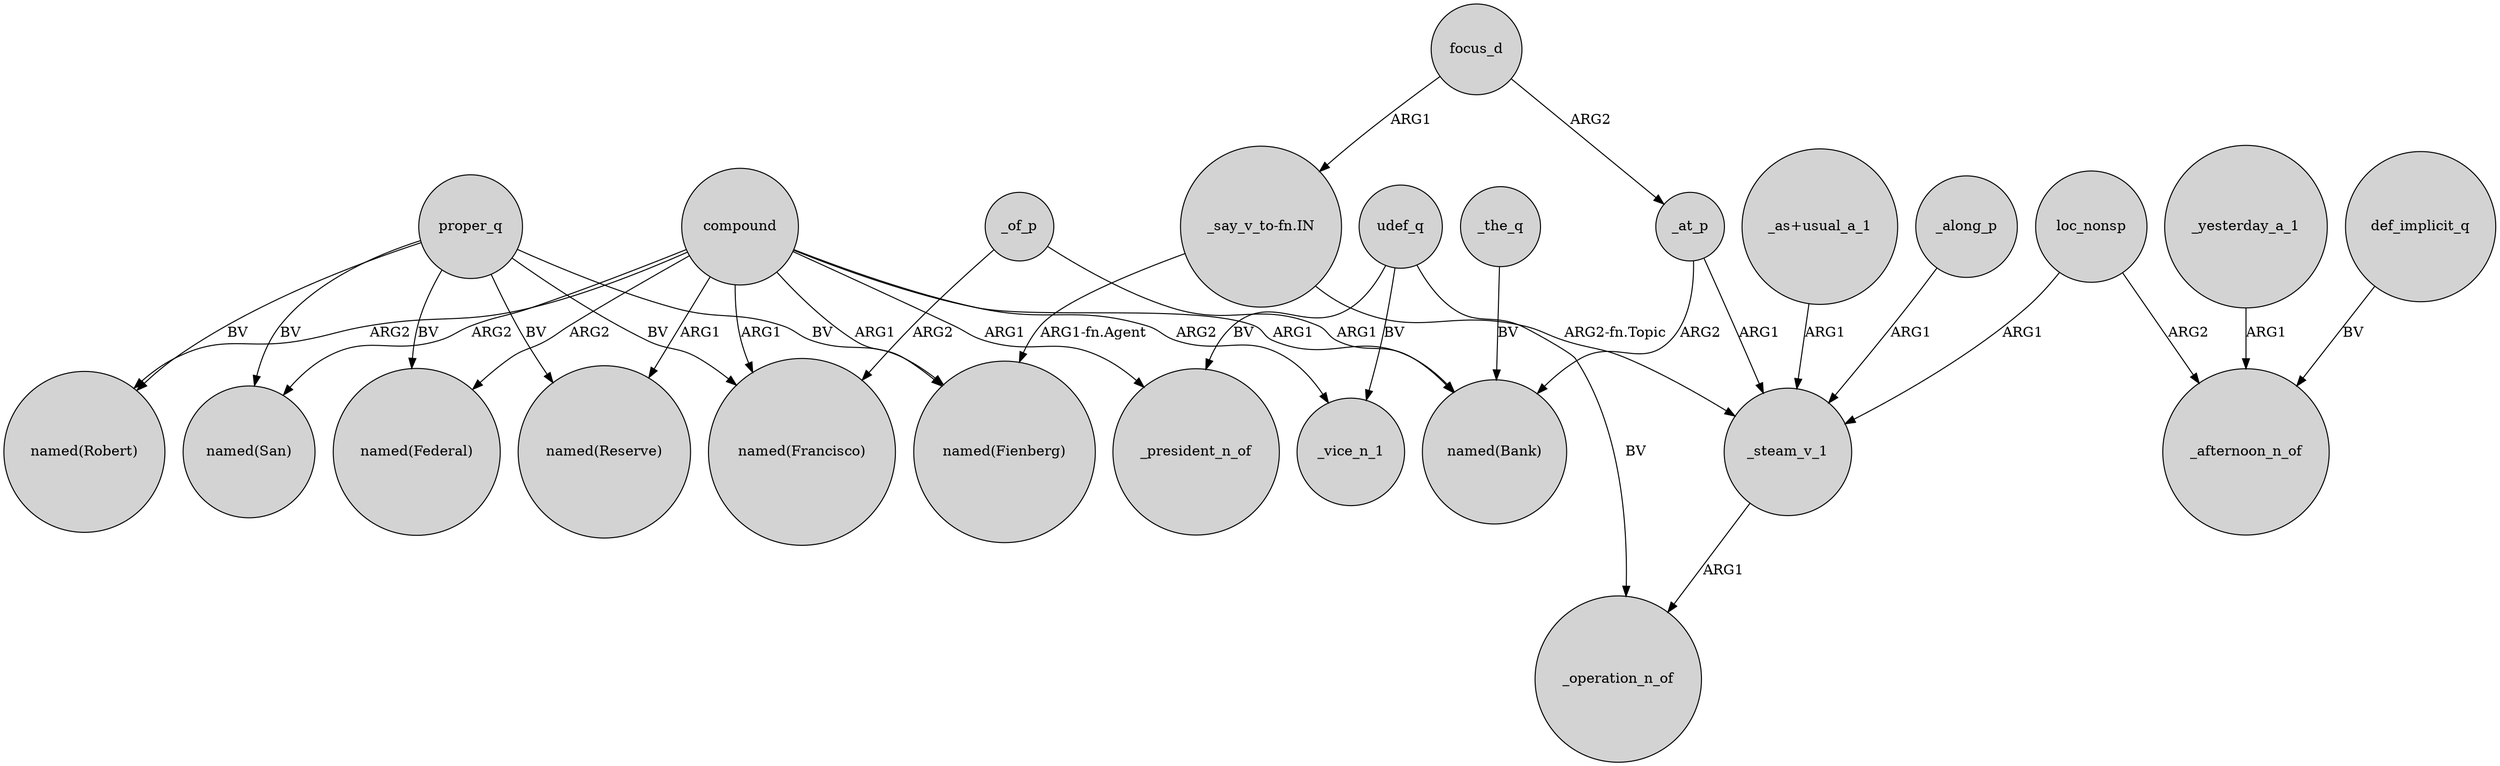 digraph {
	node [shape=circle style=filled]
	compound -> "named(Reserve)" [label=ARG1]
	_at_p -> _steam_v_1 [label=ARG1]
	_at_p -> "named(Bank)" [label=ARG2]
	compound -> _vice_n_1 [label=ARG2]
	proper_q -> "named(Reserve)" [label=BV]
	proper_q -> "named(Fienberg)" [label=BV]
	proper_q -> "named(Francisco)" [label=BV]
	compound -> "named(San)" [label=ARG2]
	_the_q -> "named(Bank)" [label=BV]
	loc_nonsp -> _afternoon_n_of [label=ARG2]
	compound -> "named(Robert)" [label=ARG2]
	focus_d -> _at_p [label=ARG2]
	udef_q -> _vice_n_1 [label=BV]
	loc_nonsp -> _steam_v_1 [label=ARG1]
	"_as+usual_a_1" -> _steam_v_1 [label=ARG1]
	_along_p -> _steam_v_1 [label=ARG1]
	_yesterday_a_1 -> _afternoon_n_of [label=ARG1]
	_of_p -> "named(Bank)" [label=ARG1]
	compound -> _president_n_of [label=ARG1]
	udef_q -> _president_n_of [label=BV]
	proper_q -> "named(Robert)" [label=BV]
	"_say_v_to-fn.IN" -> "named(Fienberg)" [label="ARG1-fn.Agent"]
	compound -> "named(Francisco)" [label=ARG1]
	compound -> "named(Fienberg)" [label=ARG1]
	proper_q -> "named(Federal)" [label=BV]
	"_say_v_to-fn.IN" -> _steam_v_1 [label="ARG2-fn.Topic"]
	compound -> "named(Bank)" [label=ARG1]
	proper_q -> "named(San)" [label=BV]
	_steam_v_1 -> _operation_n_of [label=ARG1]
	compound -> "named(Federal)" [label=ARG2]
	_of_p -> "named(Francisco)" [label=ARG2]
	udef_q -> _operation_n_of [label=BV]
	def_implicit_q -> _afternoon_n_of [label=BV]
	focus_d -> "_say_v_to-fn.IN" [label=ARG1]
}
